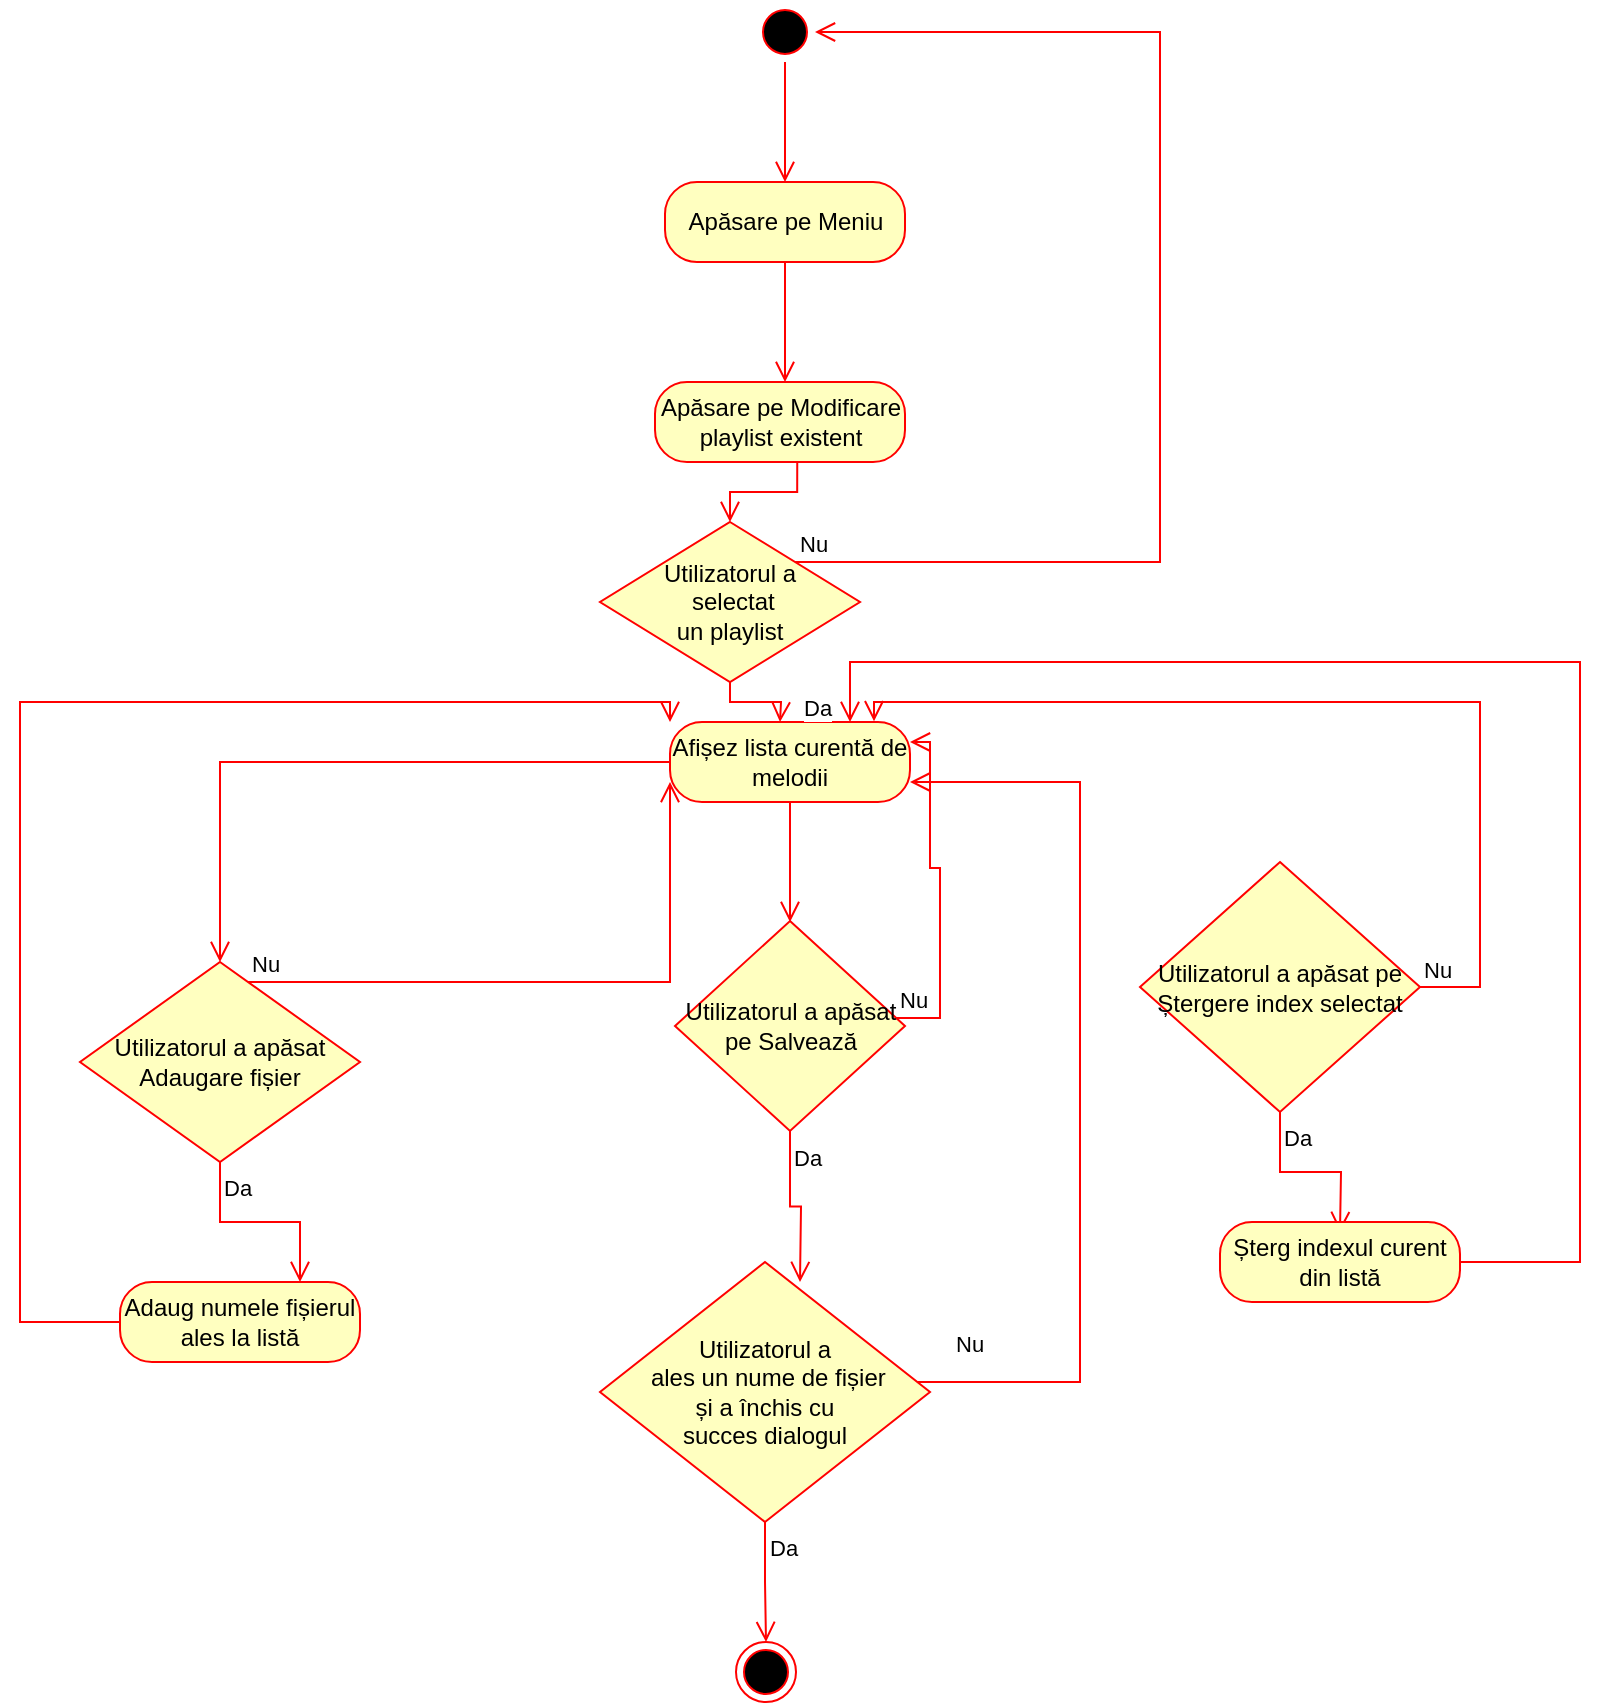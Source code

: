 <mxfile version="21.3.0" type="device">
  <diagram name="Pagina-1" id="0mUiDwWGVpkNlT__qzqu">
    <mxGraphModel dx="934" dy="428" grid="1" gridSize="10" guides="1" tooltips="1" connect="1" arrows="1" fold="1" page="1" pageScale="1" pageWidth="827" pageHeight="1169" math="0" shadow="0">
      <root>
        <mxCell id="0" />
        <mxCell id="1" parent="0" />
        <mxCell id="K_5uVWaHuatnId3TePY4-8" value="" style="ellipse;html=1;shape=startState;fillColor=#000000;strokeColor=#ff0000;direction=west;" parent="1" vertex="1">
          <mxGeometry x="457.5" y="20" width="30" height="30" as="geometry" />
        </mxCell>
        <mxCell id="K_5uVWaHuatnId3TePY4-9" value="" style="edgeStyle=orthogonalEdgeStyle;html=1;verticalAlign=bottom;endArrow=open;endSize=8;strokeColor=#ff0000;rounded=0;" parent="1" source="K_5uVWaHuatnId3TePY4-8" edge="1">
          <mxGeometry relative="1" as="geometry">
            <mxPoint x="472.5" y="110" as="targetPoint" />
          </mxGeometry>
        </mxCell>
        <mxCell id="K_5uVWaHuatnId3TePY4-13" value="Apăsare pe Meniu" style="rounded=1;whiteSpace=wrap;html=1;arcSize=40;fontColor=#000000;fillColor=#ffffc0;strokeColor=#ff0000;" parent="1" vertex="1">
          <mxGeometry x="412.5" y="110" width="120" height="40" as="geometry" />
        </mxCell>
        <mxCell id="K_5uVWaHuatnId3TePY4-14" value="" style="edgeStyle=orthogonalEdgeStyle;html=1;verticalAlign=bottom;endArrow=open;endSize=8;strokeColor=#ff0000;rounded=0;" parent="1" source="K_5uVWaHuatnId3TePY4-13" edge="1">
          <mxGeometry relative="1" as="geometry">
            <mxPoint x="472.5" y="210" as="targetPoint" />
          </mxGeometry>
        </mxCell>
        <mxCell id="K_5uVWaHuatnId3TePY4-18" value="Apăsare pe Modificare playlist existent" style="rounded=1;whiteSpace=wrap;html=1;arcSize=40;fontColor=#000000;fillColor=#ffffc0;strokeColor=#ff0000;" parent="1" vertex="1">
          <mxGeometry x="407.5" y="210" width="125" height="40" as="geometry" />
        </mxCell>
        <mxCell id="qktcUet4QA13rE5B6nOX-6" value="" style="edgeStyle=orthogonalEdgeStyle;html=1;verticalAlign=bottom;endArrow=open;endSize=8;strokeColor=#ff0000;rounded=0;entryX=0.75;entryY=0;entryDx=0;entryDy=0;" edge="1" source="qktcUet4QA13rE5B6nOX-5" parent="1">
          <mxGeometry relative="1" as="geometry">
            <mxPoint x="504" y="550" as="targetPoint" />
            <Array as="points">
              <mxPoint x="970" y="900" />
              <mxPoint x="970" y="520" />
              <mxPoint x="504" y="520" />
            </Array>
          </mxGeometry>
        </mxCell>
        <mxCell id="qktcUet4QA13rE5B6nOX-7" value="Afișez lista curentă de melodii" style="rounded=1;whiteSpace=wrap;html=1;arcSize=40;fontColor=#000000;fillColor=#ffffc0;strokeColor=#ff0000;" vertex="1" parent="1">
          <mxGeometry x="415" y="380" width="120" height="40" as="geometry" />
        </mxCell>
        <mxCell id="qktcUet4QA13rE5B6nOX-8" value="" style="edgeStyle=orthogonalEdgeStyle;html=1;verticalAlign=bottom;endArrow=open;endSize=8;strokeColor=#ff0000;rounded=0;" edge="1" source="qktcUet4QA13rE5B6nOX-7" parent="1">
          <mxGeometry relative="1" as="geometry">
            <mxPoint x="475" y="480" as="targetPoint" />
          </mxGeometry>
        </mxCell>
        <mxCell id="qktcUet4QA13rE5B6nOX-9" value="Utilizatorul a apăsat pe Salvează" style="rhombus;whiteSpace=wrap;html=1;fontColor=#000000;fillColor=#ffffc0;strokeColor=#ff0000;" vertex="1" parent="1">
          <mxGeometry x="417.5" y="479.5" width="115" height="105" as="geometry" />
        </mxCell>
        <mxCell id="qktcUet4QA13rE5B6nOX-10" value="Nu" style="edgeStyle=orthogonalEdgeStyle;html=1;align=left;verticalAlign=bottom;endArrow=open;endSize=8;strokeColor=#ff0000;rounded=0;entryX=1;entryY=0.25;entryDx=0;entryDy=0;" edge="1" source="qktcUet4QA13rE5B6nOX-9" parent="1" target="qktcUet4QA13rE5B6nOX-7">
          <mxGeometry x="-1" relative="1" as="geometry">
            <mxPoint x="620" y="505" as="targetPoint" />
            <Array as="points">
              <mxPoint x="550" y="528" />
              <mxPoint x="550" y="453" />
              <mxPoint x="545" y="453" />
              <mxPoint x="545" y="390" />
            </Array>
          </mxGeometry>
        </mxCell>
        <mxCell id="qktcUet4QA13rE5B6nOX-11" value="Da" style="edgeStyle=orthogonalEdgeStyle;html=1;align=left;verticalAlign=top;endArrow=open;endSize=8;strokeColor=#ff0000;rounded=0;" edge="1" source="qktcUet4QA13rE5B6nOX-9" parent="1">
          <mxGeometry x="-1" relative="1" as="geometry">
            <mxPoint x="480" y="660" as="targetPoint" />
          </mxGeometry>
        </mxCell>
        <mxCell id="qktcUet4QA13rE5B6nOX-14" value="Utilizatorul a&lt;br&gt;&amp;nbsp;ales un nume de fișier &lt;br&gt;și a închis cu &lt;br&gt;succes dialogul" style="rhombus;whiteSpace=wrap;html=1;fontColor=#000000;fillColor=#ffffc0;strokeColor=#ff0000;" vertex="1" parent="1">
          <mxGeometry x="380" y="650" width="165" height="130" as="geometry" />
        </mxCell>
        <mxCell id="qktcUet4QA13rE5B6nOX-15" value="Nu" style="edgeStyle=orthogonalEdgeStyle;html=1;align=left;verticalAlign=bottom;endArrow=open;endSize=8;strokeColor=#ff0000;rounded=0;entryX=1;entryY=0.75;entryDx=0;entryDy=0;" edge="1" source="qktcUet4QA13rE5B6nOX-14" parent="1" target="qktcUet4QA13rE5B6nOX-7">
          <mxGeometry x="-0.924" y="10" relative="1" as="geometry">
            <mxPoint x="620" y="680" as="targetPoint" />
            <Array as="points">
              <mxPoint x="620" y="710" />
              <mxPoint x="620" y="410" />
            </Array>
            <mxPoint as="offset" />
          </mxGeometry>
        </mxCell>
        <mxCell id="qktcUet4QA13rE5B6nOX-16" value="Da" style="edgeStyle=orthogonalEdgeStyle;html=1;align=left;verticalAlign=top;endArrow=open;endSize=8;strokeColor=#ff0000;rounded=0;entryX=0.5;entryY=0;entryDx=0;entryDy=0;" edge="1" source="qktcUet4QA13rE5B6nOX-14" parent="1" target="qktcUet4QA13rE5B6nOX-17">
          <mxGeometry x="-1" relative="1" as="geometry">
            <mxPoint x="480" y="760" as="targetPoint" />
          </mxGeometry>
        </mxCell>
        <mxCell id="qktcUet4QA13rE5B6nOX-17" value="" style="ellipse;html=1;shape=endState;fillColor=#000000;strokeColor=#ff0000;" vertex="1" parent="1">
          <mxGeometry x="448" y="840" width="30" height="30" as="geometry" />
        </mxCell>
        <mxCell id="qktcUet4QA13rE5B6nOX-18" value="Utilizatorul a apăsat Adaugare fișier" style="rhombus;whiteSpace=wrap;html=1;fontColor=#000000;fillColor=#ffffc0;strokeColor=#ff0000;" vertex="1" parent="1">
          <mxGeometry x="120" y="500" width="140" height="100" as="geometry" />
        </mxCell>
        <mxCell id="qktcUet4QA13rE5B6nOX-19" value="Nu" style="edgeStyle=orthogonalEdgeStyle;html=1;align=left;verticalAlign=bottom;endArrow=open;endSize=8;strokeColor=#ff0000;rounded=0;entryX=0;entryY=0.75;entryDx=0;entryDy=0;entryPerimeter=0;" edge="1" source="qktcUet4QA13rE5B6nOX-18" parent="1" target="qktcUet4QA13rE5B6nOX-7">
          <mxGeometry x="-1" relative="1" as="geometry">
            <mxPoint x="360" y="540" as="targetPoint" />
            <Array as="points">
              <mxPoint x="415" y="510" />
            </Array>
          </mxGeometry>
        </mxCell>
        <mxCell id="qktcUet4QA13rE5B6nOX-20" value="Da" style="edgeStyle=orthogonalEdgeStyle;html=1;align=left;verticalAlign=top;endArrow=open;endSize=8;strokeColor=#ff0000;rounded=0;entryX=0.75;entryY=0;entryDx=0;entryDy=0;" edge="1" source="qktcUet4QA13rE5B6nOX-18" parent="1" target="qktcUet4QA13rE5B6nOX-22">
          <mxGeometry x="-1" relative="1" as="geometry">
            <mxPoint x="220" y="620" as="targetPoint" />
          </mxGeometry>
        </mxCell>
        <mxCell id="qktcUet4QA13rE5B6nOX-21" value="" style="edgeStyle=orthogonalEdgeStyle;html=1;align=left;verticalAlign=bottom;endArrow=open;endSize=8;strokeColor=#ff0000;rounded=0;exitX=0;exitY=0.5;exitDx=0;exitDy=0;entryX=0.5;entryY=0;entryDx=0;entryDy=0;" edge="1" parent="1" source="qktcUet4QA13rE5B6nOX-7" target="qktcUet4QA13rE5B6nOX-18">
          <mxGeometry x="-0.846" y="-20" relative="1" as="geometry">
            <mxPoint x="370" y="550" as="targetPoint" />
            <mxPoint x="270" y="550" as="sourcePoint" />
            <Array as="points">
              <mxPoint x="190" y="400" />
            </Array>
            <mxPoint as="offset" />
          </mxGeometry>
        </mxCell>
        <mxCell id="qktcUet4QA13rE5B6nOX-22" value="Adaug numele fișierul ales la listă" style="rounded=1;whiteSpace=wrap;html=1;arcSize=40;fontColor=#000000;fillColor=#ffffc0;strokeColor=#ff0000;" vertex="1" parent="1">
          <mxGeometry x="140" y="660" width="120" height="40" as="geometry" />
        </mxCell>
        <mxCell id="qktcUet4QA13rE5B6nOX-23" value="" style="edgeStyle=orthogonalEdgeStyle;html=1;verticalAlign=bottom;endArrow=open;endSize=8;strokeColor=#ff0000;rounded=0;entryX=0;entryY=0;entryDx=0;entryDy=0;exitX=0;exitY=0.5;exitDx=0;exitDy=0;" edge="1" source="qktcUet4QA13rE5B6nOX-22" parent="1" target="qktcUet4QA13rE5B6nOX-7">
          <mxGeometry relative="1" as="geometry">
            <mxPoint x="220" y="720" as="targetPoint" />
            <Array as="points">
              <mxPoint x="90" y="680" />
              <mxPoint x="90" y="370" />
              <mxPoint x="415" y="370" />
            </Array>
          </mxGeometry>
        </mxCell>
        <mxCell id="qktcUet4QA13rE5B6nOX-24" value="Utilizatorul a&lt;br&gt;&amp;nbsp;selectat &lt;br&gt;un playlist" style="rhombus;whiteSpace=wrap;html=1;fontColor=#000000;fillColor=#ffffc0;strokeColor=#ff0000;" vertex="1" parent="1">
          <mxGeometry x="380" y="280" width="130" height="80" as="geometry" />
        </mxCell>
        <mxCell id="qktcUet4QA13rE5B6nOX-25" value="Nu" style="edgeStyle=orthogonalEdgeStyle;html=1;align=left;verticalAlign=bottom;endArrow=open;endSize=8;strokeColor=#ff0000;rounded=0;entryX=0;entryY=0.5;entryDx=0;entryDy=0;" edge="1" source="qktcUet4QA13rE5B6nOX-24" parent="1" target="K_5uVWaHuatnId3TePY4-8">
          <mxGeometry x="-1" relative="1" as="geometry">
            <mxPoint x="610" y="300" as="targetPoint" />
            <Array as="points">
              <mxPoint x="660" y="300" />
              <mxPoint x="660" y="35" />
            </Array>
          </mxGeometry>
        </mxCell>
        <mxCell id="qktcUet4QA13rE5B6nOX-26" value="Da" style="edgeStyle=orthogonalEdgeStyle;html=1;align=left;verticalAlign=top;endArrow=open;endSize=8;strokeColor=#ff0000;rounded=0;" edge="1" source="qktcUet4QA13rE5B6nOX-24" parent="1">
          <mxGeometry x="0.56" y="14" relative="1" as="geometry">
            <mxPoint x="470" y="380" as="targetPoint" />
            <mxPoint x="-4" y="-11" as="offset" />
          </mxGeometry>
        </mxCell>
        <mxCell id="qktcUet4QA13rE5B6nOX-27" value="" style="edgeStyle=orthogonalEdgeStyle;html=1;verticalAlign=bottom;endArrow=open;endSize=8;strokeColor=#ff0000;rounded=0;entryX=0.5;entryY=0;entryDx=0;entryDy=0;exitX=0.569;exitY=0.992;exitDx=0;exitDy=0;exitPerimeter=0;" edge="1" parent="1" source="K_5uVWaHuatnId3TePY4-18" target="qktcUet4QA13rE5B6nOX-24">
          <mxGeometry relative="1" as="geometry">
            <mxPoint x="482.5" y="220" as="targetPoint" />
            <mxPoint x="483" y="160" as="sourcePoint" />
          </mxGeometry>
        </mxCell>
        <mxCell id="qktcUet4QA13rE5B6nOX-28" value="Utilizatorul a apăsat pe Ștergere index selectat" style="rhombus;whiteSpace=wrap;html=1;fontColor=#000000;fillColor=#ffffc0;strokeColor=#ff0000;" vertex="1" parent="1">
          <mxGeometry x="650" y="450" width="140" height="125" as="geometry" />
        </mxCell>
        <mxCell id="qktcUet4QA13rE5B6nOX-29" value="Nu" style="edgeStyle=orthogonalEdgeStyle;html=1;align=left;verticalAlign=bottom;endArrow=open;endSize=8;strokeColor=#ff0000;rounded=0;entryX=0.85;entryY=-0.01;entryDx=0;entryDy=0;entryPerimeter=0;" edge="1" source="qktcUet4QA13rE5B6nOX-28" parent="1" target="qktcUet4QA13rE5B6nOX-7">
          <mxGeometry x="-1" relative="1" as="geometry">
            <mxPoint x="890" y="555" as="targetPoint" />
            <Array as="points">
              <mxPoint x="820" y="512" />
              <mxPoint x="820" y="370" />
              <mxPoint x="517" y="370" />
            </Array>
          </mxGeometry>
        </mxCell>
        <mxCell id="qktcUet4QA13rE5B6nOX-30" value="Da" style="edgeStyle=orthogonalEdgeStyle;html=1;align=left;verticalAlign=top;endArrow=open;endSize=8;strokeColor=#ff0000;rounded=0;" edge="1" source="qktcUet4QA13rE5B6nOX-28" parent="1">
          <mxGeometry x="-1" relative="1" as="geometry">
            <mxPoint x="750" y="635" as="targetPoint" />
          </mxGeometry>
        </mxCell>
        <mxCell id="qktcUet4QA13rE5B6nOX-31" value="Șterg indexul curent din listă" style="rounded=1;whiteSpace=wrap;html=1;arcSize=40;fontColor=#000000;fillColor=#ffffc0;strokeColor=#ff0000;" vertex="1" parent="1">
          <mxGeometry x="690" y="630" width="120" height="40" as="geometry" />
        </mxCell>
        <mxCell id="qktcUet4QA13rE5B6nOX-32" value="" style="edgeStyle=orthogonalEdgeStyle;html=1;verticalAlign=bottom;endArrow=open;endSize=8;strokeColor=#ff0000;rounded=0;entryX=0.75;entryY=0;entryDx=0;entryDy=0;" edge="1" source="qktcUet4QA13rE5B6nOX-31" parent="1" target="qktcUet4QA13rE5B6nOX-7">
          <mxGeometry relative="1" as="geometry">
            <mxPoint x="750" y="730" as="targetPoint" />
            <Array as="points">
              <mxPoint x="870" y="650" />
              <mxPoint x="870" y="350" />
              <mxPoint x="505" y="350" />
            </Array>
          </mxGeometry>
        </mxCell>
      </root>
    </mxGraphModel>
  </diagram>
</mxfile>
